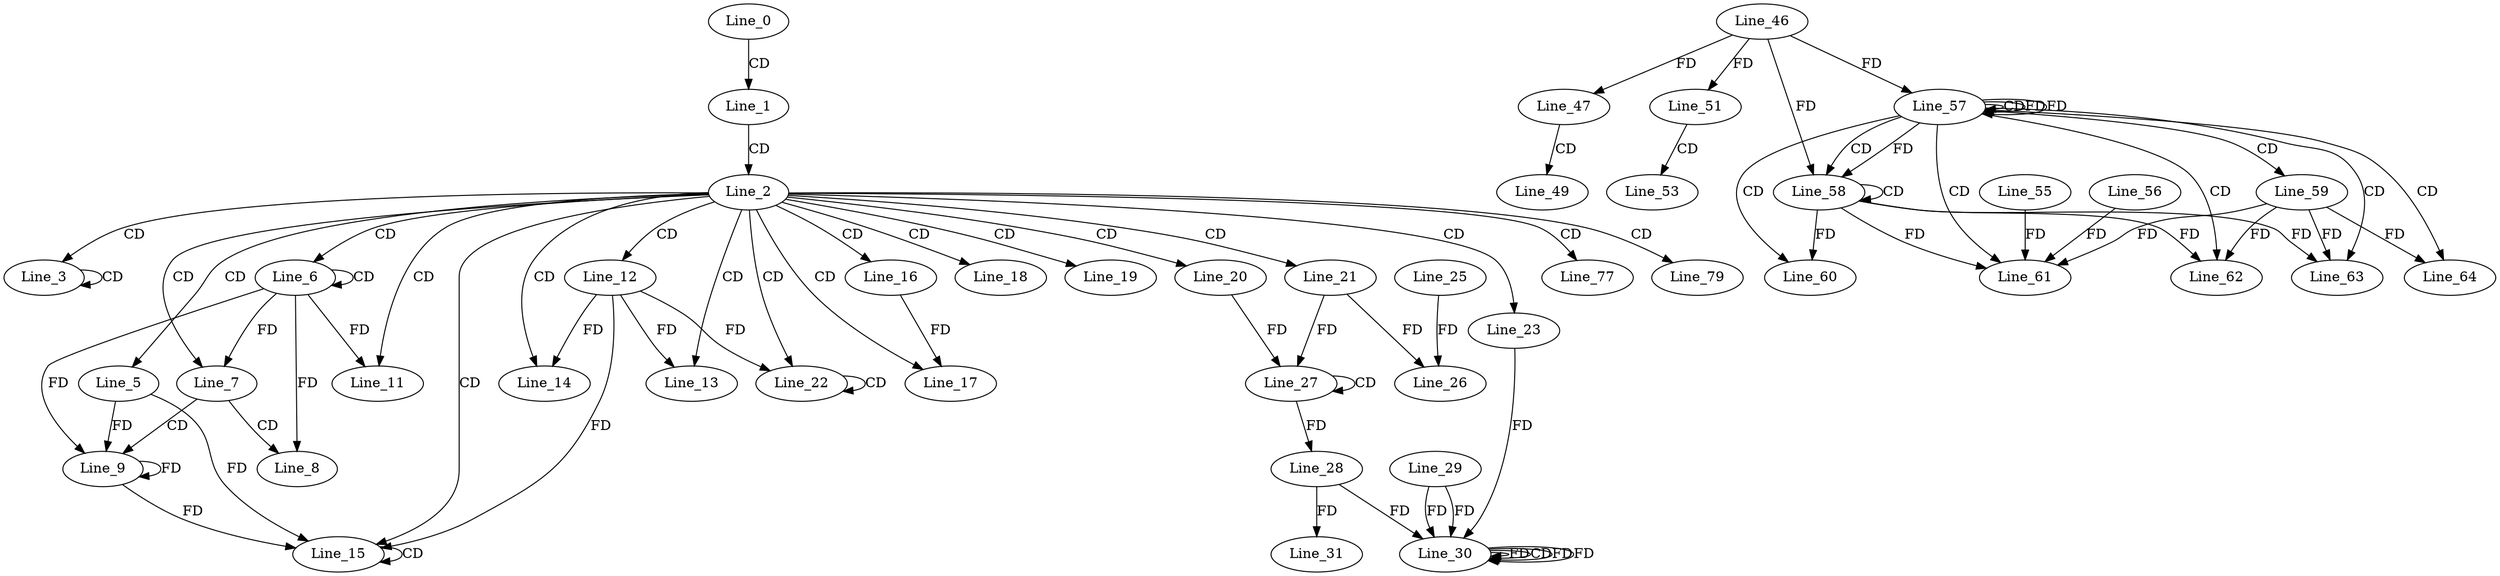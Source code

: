 digraph G {
  Line_0;
  Line_1;
  Line_2;
  Line_3;
  Line_3;
  Line_5;
  Line_6;
  Line_6;
  Line_7;
  Line_7;
  Line_8;
  Line_9;
  Line_9;
  Line_9;
  Line_11;
  Line_12;
  Line_13;
  Line_14;
  Line_15;
  Line_15;
  Line_16;
  Line_17;
  Line_18;
  Line_19;
  Line_20;
  Line_21;
  Line_22;
  Line_22;
  Line_23;
  Line_26;
  Line_25;
  Line_27;
  Line_27;
  Line_28;
  Line_30;
  Line_29;
  Line_30;
  Line_28;
  Line_30;
  Line_30;
  Line_31;
  Line_46;
  Line_47;
  Line_49;
  Line_51;
  Line_51;
  Line_53;
  Line_57;
  Line_57;
  Line_57;
  Line_57;
  Line_58;
  Line_58;
  Line_59;
  Line_60;
  Line_60;
  Line_61;
  Line_55;
  Line_61;
  Line_56;
  Line_61;
  Line_61;
  Line_62;
  Line_62;
  Line_63;
  Line_63;
  Line_64;
  Line_77;
  Line_79;
  Line_0 -> Line_1 [ label="CD" ];
  Line_1 -> Line_2 [ label="CD" ];
  Line_2 -> Line_3 [ label="CD" ];
  Line_3 -> Line_3 [ label="CD" ];
  Line_2 -> Line_5 [ label="CD" ];
  Line_2 -> Line_6 [ label="CD" ];
  Line_6 -> Line_6 [ label="CD" ];
  Line_2 -> Line_7 [ label="CD" ];
  Line_6 -> Line_7 [ label="FD" ];
  Line_7 -> Line_8 [ label="CD" ];
  Line_6 -> Line_8 [ label="FD" ];
  Line_7 -> Line_9 [ label="CD" ];
  Line_5 -> Line_9 [ label="FD" ];
  Line_9 -> Line_9 [ label="FD" ];
  Line_6 -> Line_9 [ label="FD" ];
  Line_2 -> Line_11 [ label="CD" ];
  Line_6 -> Line_11 [ label="FD" ];
  Line_2 -> Line_12 [ label="CD" ];
  Line_2 -> Line_13 [ label="CD" ];
  Line_12 -> Line_13 [ label="FD" ];
  Line_2 -> Line_14 [ label="CD" ];
  Line_12 -> Line_14 [ label="FD" ];
  Line_2 -> Line_15 [ label="CD" ];
  Line_5 -> Line_15 [ label="FD" ];
  Line_9 -> Line_15 [ label="FD" ];
  Line_15 -> Line_15 [ label="CD" ];
  Line_12 -> Line_15 [ label="FD" ];
  Line_2 -> Line_16 [ label="CD" ];
  Line_2 -> Line_17 [ label="CD" ];
  Line_16 -> Line_17 [ label="FD" ];
  Line_2 -> Line_18 [ label="CD" ];
  Line_2 -> Line_19 [ label="CD" ];
  Line_2 -> Line_20 [ label="CD" ];
  Line_2 -> Line_21 [ label="CD" ];
  Line_2 -> Line_22 [ label="CD" ];
  Line_22 -> Line_22 [ label="CD" ];
  Line_12 -> Line_22 [ label="FD" ];
  Line_2 -> Line_23 [ label="CD" ];
  Line_21 -> Line_26 [ label="FD" ];
  Line_25 -> Line_26 [ label="FD" ];
  Line_27 -> Line_27 [ label="CD" ];
  Line_20 -> Line_27 [ label="FD" ];
  Line_21 -> Line_27 [ label="FD" ];
  Line_27 -> Line_28 [ label="FD" ];
  Line_30 -> Line_30 [ label="FD" ];
  Line_29 -> Line_30 [ label="FD" ];
  Line_28 -> Line_30 [ label="FD" ];
  Line_30 -> Line_30 [ label="CD" ];
  Line_30 -> Line_30 [ label="FD" ];
  Line_23 -> Line_30 [ label="FD" ];
  Line_30 -> Line_30 [ label="FD" ];
  Line_29 -> Line_30 [ label="FD" ];
  Line_28 -> Line_31 [ label="FD" ];
  Line_46 -> Line_47 [ label="FD" ];
  Line_47 -> Line_49 [ label="CD" ];
  Line_46 -> Line_51 [ label="FD" ];
  Line_51 -> Line_53 [ label="CD" ];
  Line_57 -> Line_57 [ label="CD" ];
  Line_46 -> Line_57 [ label="FD" ];
  Line_57 -> Line_57 [ label="FD" ];
  Line_57 -> Line_58 [ label="CD" ];
  Line_58 -> Line_58 [ label="CD" ];
  Line_46 -> Line_58 [ label="FD" ];
  Line_57 -> Line_58 [ label="FD" ];
  Line_57 -> Line_59 [ label="CD" ];
  Line_57 -> Line_60 [ label="CD" ];
  Line_58 -> Line_60 [ label="FD" ];
  Line_57 -> Line_61 [ label="CD" ];
  Line_59 -> Line_61 [ label="FD" ];
  Line_55 -> Line_61 [ label="FD" ];
  Line_56 -> Line_61 [ label="FD" ];
  Line_58 -> Line_61 [ label="FD" ];
  Line_57 -> Line_62 [ label="CD" ];
  Line_59 -> Line_62 [ label="FD" ];
  Line_58 -> Line_62 [ label="FD" ];
  Line_57 -> Line_63 [ label="CD" ];
  Line_59 -> Line_63 [ label="FD" ];
  Line_58 -> Line_63 [ label="FD" ];
  Line_57 -> Line_64 [ label="CD" ];
  Line_59 -> Line_64 [ label="FD" ];
  Line_2 -> Line_77 [ label="CD" ];
  Line_2 -> Line_79 [ label="CD" ];
  Line_57 -> Line_57 [ label="FD" ];
}
